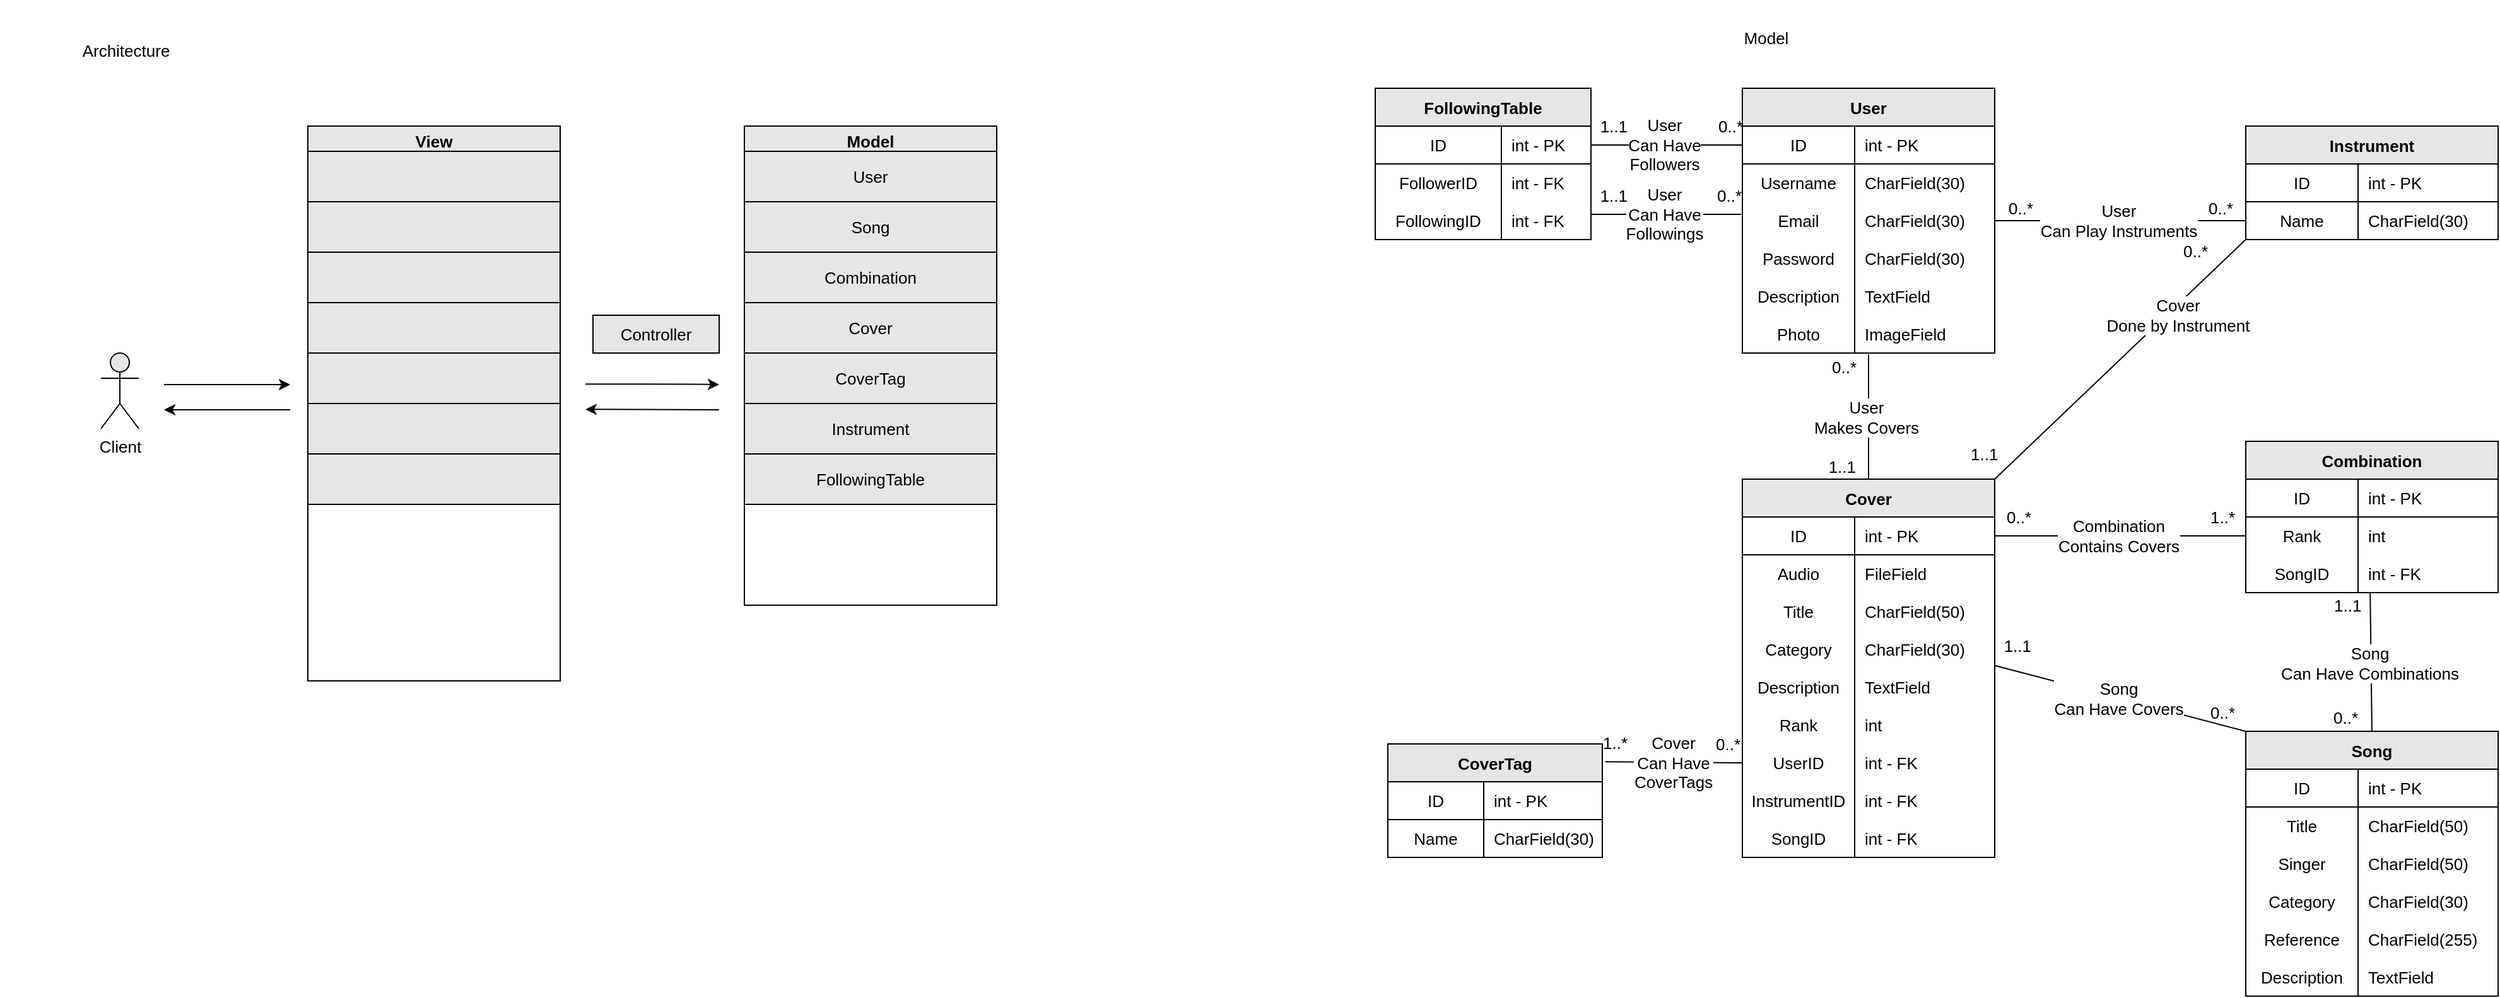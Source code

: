<mxfile>
    <diagram id="qhhgVpQUWNCosZ2mL5r4" name="페이지-1">
        <mxGraphModel dx="956" dy="626" grid="1" gridSize="10" guides="1" tooltips="1" connect="1" arrows="1" fold="1" page="1" pageScale="1" pageWidth="827" pageHeight="1169" background="#FFFFFF" math="0" shadow="0">
            <root>
                <mxCell id="0"/>
                <mxCell id="1" parent="0"/>
                <mxCell id="4" style="edgeStyle=orthogonalEdgeStyle;rounded=0;orthogonalLoop=1;jettySize=auto;html=1;exitX=1;exitY=0.25;exitDx=0;exitDy=0;entryX=0;entryY=0.25;entryDx=0;entryDy=0;fontFamily=Helvetica;fontColor=#000000;labelBackgroundColor=none;labelBorderColor=none;strokeColor=#000000;fontSize=13;" parent="1" edge="1">
                    <mxGeometry relative="1" as="geometry">
                        <mxPoint x="280" y="325" as="targetPoint"/>
                        <mxPoint x="180" y="325" as="sourcePoint"/>
                    </mxGeometry>
                </mxCell>
                <mxCell id="7" style="edgeStyle=orthogonalEdgeStyle;rounded=0;orthogonalLoop=1;jettySize=auto;html=1;exitX=0;exitY=0.75;exitDx=0;exitDy=0;entryX=1;entryY=0.75;entryDx=0;entryDy=0;fontFamily=Helvetica;fontColor=#000000;labelBackgroundColor=none;labelBorderColor=none;strokeColor=#000000;fontSize=13;" parent="1" edge="1">
                    <mxGeometry relative="1" as="geometry">
                        <mxPoint x="280" y="345" as="sourcePoint"/>
                        <Array as="points">
                            <mxPoint x="280" y="345"/>
                            <mxPoint x="280" y="345"/>
                        </Array>
                        <mxPoint x="180" y="345" as="targetPoint"/>
                    </mxGeometry>
                </mxCell>
                <mxCell id="11" value="View" style="swimlane;fontFamily=Helvetica;fontColor=#000000;labelBackgroundColor=none;labelBorderColor=none;strokeColor=#000000;fillColor=#E6E6E6;container=0;fontSize=13;" parent="1" vertex="1">
                    <mxGeometry x="294" y="120" width="200" height="440" as="geometry"/>
                </mxCell>
                <mxCell id="12" value="" style="whiteSpace=wrap;html=1;fontFamily=Helvetica;fontColor=#000000;labelBackgroundColor=none;labelBorderColor=none;strokeColor=#000000;fillColor=#E6E6E6;fontSize=13;" parent="11" vertex="1">
                    <mxGeometry y="20" width="200" height="40.0" as="geometry"/>
                </mxCell>
                <mxCell id="30" value="" style="whiteSpace=wrap;html=1;fontFamily=Helvetica;fontColor=#000000;labelBackgroundColor=none;labelBorderColor=none;strokeColor=#000000;fillColor=#E6E6E6;fontSize=13;" vertex="1" parent="11">
                    <mxGeometry y="60.0" width="200" height="40.0" as="geometry"/>
                </mxCell>
                <mxCell id="31" value="" style="whiteSpace=wrap;html=1;fontFamily=Helvetica;fontColor=#000000;labelBackgroundColor=none;labelBorderColor=none;strokeColor=#000000;fillColor=#E6E6E6;fontSize=13;" vertex="1" parent="11">
                    <mxGeometry y="100.0" width="200" height="40.0" as="geometry"/>
                </mxCell>
                <mxCell id="32" value="" style="whiteSpace=wrap;html=1;fontFamily=Helvetica;fontColor=#000000;labelBackgroundColor=none;labelBorderColor=none;strokeColor=#000000;fillColor=#E6E6E6;fontSize=13;" vertex="1" parent="11">
                    <mxGeometry y="140" width="200" height="40.0" as="geometry"/>
                </mxCell>
                <mxCell id="33" value="" style="whiteSpace=wrap;html=1;fontFamily=Helvetica;fontColor=#000000;labelBackgroundColor=none;labelBorderColor=none;strokeColor=#000000;fillColor=#E6E6E6;fontSize=13;" vertex="1" parent="11">
                    <mxGeometry y="180.0" width="200" height="40.0" as="geometry"/>
                </mxCell>
                <mxCell id="34" value="" style="whiteSpace=wrap;html=1;fontFamily=Helvetica;fontColor=#000000;labelBackgroundColor=none;labelBorderColor=none;strokeColor=#000000;fillColor=#E6E6E6;fontSize=13;" vertex="1" parent="11">
                    <mxGeometry y="220" width="200" height="40.0" as="geometry"/>
                </mxCell>
                <mxCell id="35" value="" style="whiteSpace=wrap;html=1;fontFamily=Helvetica;fontColor=#000000;labelBackgroundColor=none;labelBorderColor=none;strokeColor=#000000;fillColor=#E6E6E6;fontSize=13;" vertex="1" parent="11">
                    <mxGeometry y="260" width="200" height="40.0" as="geometry"/>
                </mxCell>
                <mxCell id="23" value="Controller" style="rounded=0;whiteSpace=wrap;html=1;fontFamily=Helvetica;fontColor=#000000;labelBackgroundColor=none;labelBorderColor=none;strokeColor=#000000;fillColor=#E6E6E6;fontSize=13;" parent="1" vertex="1">
                    <mxGeometry x="520" y="270" width="100" height="30" as="geometry"/>
                </mxCell>
                <mxCell id="24" style="edgeStyle=orthogonalEdgeStyle;rounded=0;orthogonalLoop=1;jettySize=auto;html=1;exitX=1;exitY=0.25;exitDx=0;exitDy=0;fontFamily=Helvetica;fontColor=#000000;labelBackgroundColor=none;labelBorderColor=none;strokeColor=#000000;fontSize=13;" parent="1" edge="1">
                    <mxGeometry relative="1" as="geometry">
                        <mxPoint x="620" y="325" as="targetPoint"/>
                        <mxPoint x="514" y="324.66" as="sourcePoint"/>
                        <Array as="points">
                            <mxPoint x="600" y="325"/>
                            <mxPoint x="600" y="325"/>
                        </Array>
                    </mxGeometry>
                </mxCell>
                <mxCell id="25" style="edgeStyle=orthogonalEdgeStyle;rounded=0;orthogonalLoop=1;jettySize=auto;html=1;entryX=1;entryY=0.75;entryDx=0;entryDy=0;fontFamily=Helvetica;fontColor=#000000;labelBackgroundColor=none;labelBorderColor=none;strokeColor=#000000;fontSize=13;" parent="1" edge="1">
                    <mxGeometry relative="1" as="geometry">
                        <mxPoint x="620" y="345" as="sourcePoint"/>
                        <Array as="points">
                            <mxPoint x="614" y="344.66"/>
                            <mxPoint x="614" y="344.66"/>
                        </Array>
                        <mxPoint x="514" y="344.66" as="targetPoint"/>
                    </mxGeometry>
                </mxCell>
                <mxCell id="26" value="Model" style="swimlane;fontFamily=Helvetica;fontColor=#000000;labelBackgroundColor=none;labelBorderColor=none;strokeColor=#000000;fillColor=#E6E6E6;expand=1;container=0;fontSize=13;" parent="1" vertex="1">
                    <mxGeometry x="640" y="120" width="200" height="380" as="geometry"/>
                </mxCell>
                <mxCell id="27" value="User" style="whiteSpace=wrap;html=1;fontFamily=Helvetica;fontColor=#000000;labelBackgroundColor=none;labelBorderColor=none;fillColor=#E6E6E6;strokeColor=#000000;fontSize=13;" parent="26" vertex="1">
                    <mxGeometry y="20" width="200" height="40.0" as="geometry"/>
                </mxCell>
                <mxCell id="37" value="Song" style="whiteSpace=wrap;html=1;fontFamily=Helvetica;fontColor=#000000;labelBackgroundColor=none;labelBorderColor=none;fillColor=#E6E6E6;strokeColor=#000000;fontSize=13;" vertex="1" parent="26">
                    <mxGeometry y="60.0" width="200" height="40.0" as="geometry"/>
                </mxCell>
                <mxCell id="38" value="Combination" style="whiteSpace=wrap;html=1;fontFamily=Helvetica;fontColor=#000000;labelBackgroundColor=none;labelBorderColor=none;fillColor=#E6E6E6;strokeColor=#000000;fontSize=13;" vertex="1" parent="26">
                    <mxGeometry y="100.0" width="200" height="40.0" as="geometry"/>
                </mxCell>
                <mxCell id="39" value="Cover" style="whiteSpace=wrap;html=1;fontFamily=Helvetica;fontColor=#000000;labelBackgroundColor=none;labelBorderColor=none;fillColor=#E6E6E6;strokeColor=#000000;fontSize=13;" vertex="1" parent="26">
                    <mxGeometry y="140" width="200" height="40.0" as="geometry"/>
                </mxCell>
                <mxCell id="40" value="CoverTag" style="whiteSpace=wrap;html=1;fontFamily=Helvetica;fontColor=#000000;labelBackgroundColor=none;labelBorderColor=none;fillColor=#E6E6E6;strokeColor=#000000;fontSize=13;" vertex="1" parent="26">
                    <mxGeometry y="180.0" width="200" height="40.0" as="geometry"/>
                </mxCell>
                <mxCell id="47" value="&lt;span style=&quot;font-size: 13px;&quot;&gt;Instrument&lt;/span&gt;" style="whiteSpace=wrap;html=1;fontFamily=Helvetica;fontColor=#000000;labelBackgroundColor=none;labelBorderColor=none;fillColor=#E6E6E6;strokeColor=#000000;fontSize=13;" vertex="1" parent="26">
                    <mxGeometry y="220.0" width="200" height="40.0" as="geometry"/>
                </mxCell>
                <mxCell id="280" value="&lt;span style=&quot;font-size: 13px;&quot;&gt;FollowingTable&lt;/span&gt;" style="whiteSpace=wrap;html=1;fontFamily=Helvetica;fontColor=#000000;labelBackgroundColor=none;labelBorderColor=none;fillColor=#E6E6E6;strokeColor=#000000;fontSize=13;" vertex="1" parent="26">
                    <mxGeometry y="260" width="200" height="40.0" as="geometry"/>
                </mxCell>
                <mxCell id="36" value="Client" style="shape=umlActor;verticalLabelPosition=bottom;verticalAlign=top;html=1;outlineConnect=0;fontFamily=Helvetica;fontColor=#000000;labelBackgroundColor=none;labelBorderColor=none;strokeColor=#000000;fillColor=#E6E6E6;fontSize=13;" vertex="1" parent="1">
                    <mxGeometry x="130" y="300" width="30" height="60" as="geometry"/>
                </mxCell>
                <mxCell id="52" value="Architecture" style="text;html=1;strokeColor=none;fillColor=none;align=center;verticalAlign=middle;whiteSpace=wrap;rounded=0;fontFamily=Helvetica;fontSize=13;fontColor=#000000;labelBackgroundColor=none;labelBorderColor=none;" vertex="1" parent="1">
                    <mxGeometry x="50" y="30" width="200" height="60" as="geometry"/>
                </mxCell>
                <mxCell id="53" value="Model" style="text;html=1;strokeColor=none;fillColor=none;align=center;verticalAlign=middle;whiteSpace=wrap;rounded=0;fontFamily=Helvetica;fontSize=13;fontColor=#000000;labelBackgroundColor=none;labelBorderColor=none;" vertex="1" parent="1">
                    <mxGeometry x="1350" y="20" width="200" height="60" as="geometry"/>
                </mxCell>
                <mxCell id="125" value="User" style="shape=table;startSize=30;container=1;collapsible=0;childLayout=tableLayout;fixedRows=1;rowLines=0;fontStyle=1;align=center;fontFamily=Helvetica;fontSize=13;fontColor=#000000;labelBackgroundColor=none;labelBorderColor=none;strokeColor=#000000;fillColor=#E6E6E6;resizeHeight=0;movable=1;resizable=1;" vertex="1" parent="1">
                    <mxGeometry x="1431" y="90" width="200" height="210" as="geometry"/>
                </mxCell>
                <mxCell id="126" value="" style="shape=partialRectangle;html=1;whiteSpace=wrap;collapsible=0;dropTarget=0;pointerEvents=0;fillColor=none;top=0;left=0;bottom=1;right=0;points=[[0,0.5],[1,0.5]];portConstraint=eastwest;fontFamily=Helvetica;fontColor=#000000;labelBackgroundColor=none;labelBorderColor=none;strokeColor=#000000;fontSize=13;" vertex="1" parent="125">
                    <mxGeometry y="30" width="200" height="30" as="geometry"/>
                </mxCell>
                <mxCell id="127" value="ID" style="shape=partialRectangle;html=1;whiteSpace=wrap;connectable=0;fillColor=none;top=0;left=0;bottom=0;right=0;overflow=hidden;fontFamily=Helvetica;fontColor=#000000;labelBackgroundColor=none;labelBorderColor=none;strokeColor=#000000;fontSize=13;" vertex="1" parent="126">
                    <mxGeometry width="89" height="30" as="geometry"/>
                </mxCell>
                <mxCell id="128" value="int - PK" style="shape=partialRectangle;html=1;whiteSpace=wrap;connectable=0;fillColor=none;top=0;left=0;bottom=0;right=0;align=left;spacingLeft=6;overflow=hidden;fontFamily=Helvetica;fontColor=#000000;labelBackgroundColor=none;labelBorderColor=none;strokeColor=#000000;fontSize=13;" vertex="1" parent="126">
                    <mxGeometry x="89" width="111" height="30" as="geometry"/>
                </mxCell>
                <mxCell id="129" value="" style="shape=partialRectangle;html=1;whiteSpace=wrap;collapsible=0;dropTarget=0;pointerEvents=0;fillColor=none;top=0;left=0;bottom=0;right=0;points=[[0,0.5],[1,0.5]];portConstraint=eastwest;fontFamily=Helvetica;fontColor=#000000;labelBackgroundColor=none;labelBorderColor=none;resizeHeight=0;fontSize=13;" vertex="1" parent="125">
                    <mxGeometry y="60" width="200" height="30" as="geometry"/>
                </mxCell>
                <mxCell id="130" value="Username" style="shape=partialRectangle;html=1;whiteSpace=wrap;connectable=0;fillColor=none;top=0;left=0;bottom=0;right=0;overflow=hidden;fontFamily=Helvetica;fontColor=#000000;labelBackgroundColor=none;labelBorderColor=none;resizeHeight=0;fontSize=13;" vertex="1" parent="129">
                    <mxGeometry width="89" height="30" as="geometry"/>
                </mxCell>
                <mxCell id="131" value="CharField(30)" style="shape=partialRectangle;html=1;whiteSpace=wrap;connectable=0;fillColor=none;top=0;left=0;bottom=0;right=0;align=left;spacingLeft=6;overflow=hidden;fontFamily=Helvetica;fontColor=#000000;labelBackgroundColor=none;labelBorderColor=none;fontSize=13;" vertex="1" parent="129">
                    <mxGeometry x="89" width="111" height="30" as="geometry"/>
                </mxCell>
                <mxCell id="132" value="" style="shape=partialRectangle;html=1;whiteSpace=wrap;collapsible=0;dropTarget=0;pointerEvents=0;fillColor=none;top=0;left=0;bottom=0;right=0;points=[[0,0.5],[1,0.5]];portConstraint=eastwest;fontFamily=Helvetica;fontColor=#000000;labelBackgroundColor=none;labelBorderColor=none;fontSize=13;" vertex="1" parent="125">
                    <mxGeometry y="90" width="200" height="30" as="geometry"/>
                </mxCell>
                <mxCell id="133" value="Email" style="shape=partialRectangle;html=1;whiteSpace=wrap;connectable=0;fillColor=none;top=0;left=0;bottom=0;right=0;overflow=hidden;fontFamily=Helvetica;fontColor=#000000;labelBackgroundColor=none;labelBorderColor=none;fontSize=13;" vertex="1" parent="132">
                    <mxGeometry width="89" height="30" as="geometry"/>
                </mxCell>
                <mxCell id="134" value="CharField(30)" style="shape=partialRectangle;html=1;whiteSpace=wrap;connectable=0;fillColor=none;top=0;left=0;bottom=0;right=0;align=left;spacingLeft=6;overflow=hidden;fontFamily=Helvetica;fontColor=#000000;labelBackgroundColor=none;labelBorderColor=none;fontSize=13;" vertex="1" parent="132">
                    <mxGeometry x="89" width="111" height="30" as="geometry"/>
                </mxCell>
                <mxCell id="138" value="" style="shape=partialRectangle;html=1;whiteSpace=wrap;collapsible=0;dropTarget=0;pointerEvents=0;fillColor=none;top=0;left=0;bottom=0;right=0;points=[[0,0.5],[1,0.5]];portConstraint=eastwest;fontFamily=Helvetica;fontColor=#000000;labelBackgroundColor=none;labelBorderColor=none;fontSize=13;" vertex="1" parent="125">
                    <mxGeometry y="120" width="200" height="30" as="geometry"/>
                </mxCell>
                <mxCell id="139" value="Password" style="shape=partialRectangle;html=1;whiteSpace=wrap;connectable=0;fillColor=none;top=0;left=0;bottom=0;right=0;overflow=hidden;fontFamily=Helvetica;fontColor=#000000;labelBackgroundColor=none;labelBorderColor=none;fontSize=13;" vertex="1" parent="138">
                    <mxGeometry width="89" height="30" as="geometry"/>
                </mxCell>
                <mxCell id="140" value="CharField(30)" style="shape=partialRectangle;html=1;whiteSpace=wrap;connectable=0;fillColor=none;top=0;left=0;bottom=0;right=0;align=left;spacingLeft=6;overflow=hidden;fontFamily=Helvetica;fontColor=#000000;labelBackgroundColor=none;labelBorderColor=none;fontSize=13;" vertex="1" parent="138">
                    <mxGeometry x="89" width="111" height="30" as="geometry"/>
                </mxCell>
                <mxCell id="265" value="" style="shape=partialRectangle;html=1;whiteSpace=wrap;collapsible=0;dropTarget=0;pointerEvents=0;fillColor=none;top=0;left=0;bottom=0;right=0;points=[[0,0.5],[1,0.5]];portConstraint=eastwest;fontFamily=Helvetica;fontColor=#000000;labelBackgroundColor=none;labelBorderColor=none;fontSize=13;" vertex="1" parent="125">
                    <mxGeometry y="150" width="200" height="30" as="geometry"/>
                </mxCell>
                <mxCell id="266" value="Description" style="shape=partialRectangle;html=1;whiteSpace=wrap;connectable=0;fillColor=none;top=0;left=0;bottom=0;right=0;overflow=hidden;fontFamily=Helvetica;fontColor=#000000;labelBackgroundColor=none;labelBorderColor=none;fontSize=13;" vertex="1" parent="265">
                    <mxGeometry width="89" height="30" as="geometry"/>
                </mxCell>
                <mxCell id="267" value="TextField" style="shape=partialRectangle;html=1;whiteSpace=wrap;connectable=0;fillColor=none;top=0;left=0;bottom=0;right=0;align=left;spacingLeft=6;overflow=hidden;fontFamily=Helvetica;fontColor=#000000;labelBackgroundColor=none;labelBorderColor=none;fontSize=13;" vertex="1" parent="265">
                    <mxGeometry x="89" width="111" height="30" as="geometry"/>
                </mxCell>
                <mxCell id="224" value="" style="shape=partialRectangle;html=1;whiteSpace=wrap;collapsible=0;dropTarget=0;pointerEvents=0;fillColor=none;top=0;left=0;bottom=0;right=0;points=[[0,0.5],[1,0.5]];portConstraint=eastwest;fontFamily=Helvetica;fontColor=#000000;labelBackgroundColor=none;labelBorderColor=none;fontSize=13;" vertex="1" parent="125">
                    <mxGeometry y="180" width="200" height="30" as="geometry"/>
                </mxCell>
                <mxCell id="225" value="Photo" style="shape=partialRectangle;html=1;whiteSpace=wrap;connectable=0;fillColor=none;top=0;left=0;bottom=0;right=0;overflow=hidden;fontFamily=Helvetica;fontColor=#000000;labelBackgroundColor=none;labelBorderColor=none;fontSize=13;" vertex="1" parent="224">
                    <mxGeometry width="89" height="30" as="geometry"/>
                </mxCell>
                <mxCell id="226" value="ImageField" style="shape=partialRectangle;html=1;whiteSpace=wrap;connectable=0;fillColor=none;top=0;left=0;bottom=0;right=0;align=left;spacingLeft=6;overflow=hidden;fontFamily=Helvetica;fontColor=#000000;labelBackgroundColor=none;labelBorderColor=none;fontSize=13;" vertex="1" parent="224">
                    <mxGeometry x="89" width="111" height="30" as="geometry"/>
                </mxCell>
                <mxCell id="149" value="" style="endArrow=none;html=1;fontFamily=Helvetica;fontSize=13;exitX=1;exitY=0.5;exitDx=0;exitDy=0;fontColor=#000000;labelBackgroundColor=none;labelBorderColor=none;strokeColor=#000000;endFill=0;entryX=0;entryY=0.5;entryDx=0;entryDy=0;" edge="1" parent="1" source="132" target="171">
                    <mxGeometry relative="1" as="geometry">
                        <mxPoint x="1680" y="210" as="sourcePoint"/>
                        <mxPoint x="1800" y="180" as="targetPoint"/>
                    </mxGeometry>
                </mxCell>
                <mxCell id="150" value="User&lt;br style=&quot;font-size: 13px;&quot;&gt;Can Play Instruments" style="edgeLabel;resizable=0;html=1;align=center;verticalAlign=middle;fontFamily=Helvetica;fontColor=#000000;labelBackgroundColor=#ffffff;labelBorderColor=none;fontSize=13;" connectable="0" vertex="1" parent="149">
                    <mxGeometry relative="1" as="geometry">
                        <mxPoint x="-2" as="offset"/>
                    </mxGeometry>
                </mxCell>
                <mxCell id="151" value="0..*" style="edgeLabel;resizable=0;html=1;align=left;verticalAlign=bottom;fontFamily=Helvetica;fontColor=#000000;labelBackgroundColor=none;labelBorderColor=none;fontSize=13;" connectable="0" vertex="1" parent="149">
                    <mxGeometry x="-1" relative="1" as="geometry">
                        <mxPoint x="9" as="offset"/>
                    </mxGeometry>
                </mxCell>
                <mxCell id="152" value="0..*" style="edgeLabel;resizable=0;html=1;align=right;verticalAlign=bottom;fontFamily=Helvetica;fontColor=#000000;labelBackgroundColor=none;labelBorderColor=none;fontSize=13;" connectable="0" vertex="1" parent="149">
                    <mxGeometry x="1" relative="1" as="geometry">
                        <mxPoint x="-10" as="offset"/>
                    </mxGeometry>
                </mxCell>
                <mxCell id="167" value="Instrument" style="shape=table;startSize=30;container=1;collapsible=0;childLayout=tableLayout;fixedRows=1;rowLines=0;fontStyle=1;align=center;fontFamily=Helvetica;fontSize=13;fontColor=#000000;labelBackgroundColor=none;labelBorderColor=none;strokeColor=#000000;fillColor=#E6E6E6;" vertex="1" parent="1">
                    <mxGeometry x="1830" y="120" width="200" height="90" as="geometry"/>
                </mxCell>
                <mxCell id="168" value="" style="shape=partialRectangle;html=1;whiteSpace=wrap;collapsible=0;dropTarget=0;pointerEvents=0;fillColor=none;top=0;left=0;bottom=1;right=0;points=[[0,0.5],[1,0.5]];portConstraint=eastwest;fontFamily=Helvetica;fontColor=#000000;labelBackgroundColor=none;labelBorderColor=none;strokeColor=#000000;fontSize=13;" vertex="1" parent="167">
                    <mxGeometry y="30" width="200" height="30" as="geometry"/>
                </mxCell>
                <mxCell id="169" value="ID" style="shape=partialRectangle;html=1;whiteSpace=wrap;connectable=0;fillColor=none;top=0;left=0;bottom=0;right=0;overflow=hidden;fontFamily=Helvetica;fontColor=#000000;labelBackgroundColor=none;labelBorderColor=none;fontSize=13;" vertex="1" parent="168">
                    <mxGeometry width="89" height="30" as="geometry"/>
                </mxCell>
                <mxCell id="170" value="int - PK" style="shape=partialRectangle;html=1;whiteSpace=wrap;connectable=0;fillColor=none;top=0;left=0;bottom=0;right=0;align=left;spacingLeft=6;overflow=hidden;fontFamily=Helvetica;fontColor=#000000;labelBackgroundColor=none;labelBorderColor=none;fontSize=13;" vertex="1" parent="168">
                    <mxGeometry x="89" width="111" height="30" as="geometry"/>
                </mxCell>
                <mxCell id="171" value="" style="shape=partialRectangle;html=1;whiteSpace=wrap;collapsible=0;dropTarget=0;pointerEvents=0;fillColor=none;top=0;left=0;bottom=0;right=0;points=[[0,0.5],[1,0.5]];portConstraint=eastwest;fontFamily=Helvetica;fontColor=#000000;labelBackgroundColor=none;labelBorderColor=none;fontSize=13;" vertex="1" parent="167">
                    <mxGeometry y="60" width="200" height="30" as="geometry"/>
                </mxCell>
                <mxCell id="172" value="Name" style="shape=partialRectangle;html=1;whiteSpace=wrap;connectable=0;fillColor=none;top=0;left=0;bottom=0;right=0;overflow=hidden;fontFamily=Helvetica;fontColor=#000000;labelBackgroundColor=none;labelBorderColor=none;fontSize=13;" vertex="1" parent="171">
                    <mxGeometry width="89" height="30" as="geometry"/>
                </mxCell>
                <mxCell id="173" value="CharField(30)" style="shape=partialRectangle;html=1;whiteSpace=wrap;connectable=0;fillColor=none;top=0;left=0;bottom=0;right=0;align=left;spacingLeft=6;overflow=hidden;fontFamily=Helvetica;fontColor=#000000;labelBackgroundColor=none;labelBorderColor=none;fontSize=13;" vertex="1" parent="171">
                    <mxGeometry x="89" width="111" height="30" as="geometry"/>
                </mxCell>
                <mxCell id="174" value="Cover" style="shape=table;startSize=30;container=1;collapsible=0;childLayout=tableLayout;fixedRows=1;rowLines=0;fontStyle=1;align=center;fontFamily=Helvetica;fontSize=13;fontColor=#000000;labelBackgroundColor=none;labelBorderColor=none;strokeColor=#000000;fillColor=#E6E6E6;" vertex="1" parent="1">
                    <mxGeometry x="1431" y="400" width="200" height="300" as="geometry"/>
                </mxCell>
                <mxCell id="175" value="" style="shape=partialRectangle;html=1;whiteSpace=wrap;collapsible=0;dropTarget=0;pointerEvents=0;fillColor=none;top=0;left=0;bottom=1;right=0;points=[[0,0.5],[1,0.5]];portConstraint=eastwest;fontFamily=Helvetica;fontColor=#000000;labelBackgroundColor=none;labelBorderColor=none;strokeColor=#000000;fontSize=13;" vertex="1" parent="174">
                    <mxGeometry y="30" width="200" height="30" as="geometry"/>
                </mxCell>
                <mxCell id="176" value="ID" style="shape=partialRectangle;html=1;whiteSpace=wrap;connectable=0;fillColor=none;top=0;left=0;bottom=0;right=0;overflow=hidden;fontFamily=Helvetica;fontColor=#000000;labelBackgroundColor=none;labelBorderColor=none;strokeColor=#000000;fontSize=13;" vertex="1" parent="175">
                    <mxGeometry width="89" height="30" as="geometry"/>
                </mxCell>
                <mxCell id="177" value="int - PK" style="shape=partialRectangle;html=1;whiteSpace=wrap;connectable=0;fillColor=none;top=0;left=0;bottom=0;right=0;align=left;spacingLeft=6;overflow=hidden;fontFamily=Helvetica;fontColor=#000000;labelBackgroundColor=none;labelBorderColor=none;strokeColor=#000000;fontSize=13;" vertex="1" parent="175">
                    <mxGeometry x="89" width="111" height="30" as="geometry"/>
                </mxCell>
                <mxCell id="259" value="" style="shape=partialRectangle;html=1;whiteSpace=wrap;collapsible=0;dropTarget=0;pointerEvents=0;fillColor=none;top=0;left=0;bottom=0;right=0;points=[[0,0.5],[1,0.5]];portConstraint=eastwest;fontFamily=Helvetica;fontColor=#000000;labelBackgroundColor=none;labelBorderColor=none;fontSize=13;" vertex="1" parent="174">
                    <mxGeometry y="60" width="200" height="30" as="geometry"/>
                </mxCell>
                <mxCell id="260" value="Audio" style="shape=partialRectangle;html=1;whiteSpace=wrap;connectable=0;fillColor=none;top=0;left=0;bottom=0;right=0;overflow=hidden;fontFamily=Helvetica;fontColor=#000000;labelBackgroundColor=none;labelBorderColor=none;fontSize=13;" vertex="1" parent="259">
                    <mxGeometry width="89" height="30" as="geometry"/>
                </mxCell>
                <mxCell id="261" value="FileField" style="shape=partialRectangle;html=1;whiteSpace=wrap;connectable=0;fillColor=none;top=0;left=0;bottom=0;right=0;align=left;spacingLeft=6;overflow=hidden;fontFamily=Helvetica;fontColor=#000000;labelBackgroundColor=none;labelBorderColor=none;fontSize=13;" vertex="1" parent="259">
                    <mxGeometry x="89" width="111" height="30" as="geometry"/>
                </mxCell>
                <mxCell id="178" value="" style="shape=partialRectangle;html=1;whiteSpace=wrap;collapsible=0;dropTarget=0;pointerEvents=0;fillColor=none;top=0;left=0;bottom=0;right=0;points=[[0,0.5],[1,0.5]];portConstraint=eastwest;fontFamily=Helvetica;fontColor=#000000;labelBackgroundColor=none;labelBorderColor=none;fontSize=13;" vertex="1" parent="174">
                    <mxGeometry y="90" width="200" height="30" as="geometry"/>
                </mxCell>
                <mxCell id="179" value="Title" style="shape=partialRectangle;html=1;whiteSpace=wrap;connectable=0;fillColor=none;top=0;left=0;bottom=0;right=0;overflow=hidden;fontFamily=Helvetica;fontColor=#000000;labelBackgroundColor=none;labelBorderColor=none;fontSize=13;" vertex="1" parent="178">
                    <mxGeometry width="89" height="30" as="geometry"/>
                </mxCell>
                <mxCell id="180" value="CharField(50)" style="shape=partialRectangle;html=1;whiteSpace=wrap;connectable=0;fillColor=none;top=0;left=0;bottom=0;right=0;align=left;spacingLeft=6;overflow=hidden;fontFamily=Helvetica;fontColor=#000000;labelBackgroundColor=none;labelBorderColor=none;fontSize=13;" vertex="1" parent="178">
                    <mxGeometry x="89" width="111" height="30" as="geometry"/>
                </mxCell>
                <mxCell id="181" value="" style="shape=partialRectangle;html=1;whiteSpace=wrap;collapsible=0;dropTarget=0;pointerEvents=0;fillColor=none;top=0;left=0;bottom=0;right=0;points=[[0,0.5],[1,0.5]];portConstraint=eastwest;fontFamily=Helvetica;fontColor=#000000;labelBackgroundColor=none;labelBorderColor=none;fontSize=13;" vertex="1" parent="174">
                    <mxGeometry y="120" width="200" height="30" as="geometry"/>
                </mxCell>
                <mxCell id="182" value="Category" style="shape=partialRectangle;html=1;whiteSpace=wrap;connectable=0;fillColor=none;top=0;left=0;bottom=0;right=0;overflow=hidden;fontFamily=Helvetica;fontColor=#000000;labelBackgroundColor=none;labelBorderColor=none;fontSize=13;" vertex="1" parent="181">
                    <mxGeometry width="89" height="30" as="geometry"/>
                </mxCell>
                <mxCell id="183" value="CharField(30)" style="shape=partialRectangle;html=1;whiteSpace=wrap;connectable=0;fillColor=none;top=0;left=0;bottom=0;right=0;align=left;spacingLeft=6;overflow=hidden;fontFamily=Helvetica;fontColor=#000000;labelBackgroundColor=none;labelBorderColor=none;fontSize=13;" vertex="1" parent="181">
                    <mxGeometry x="89" width="111" height="30" as="geometry"/>
                </mxCell>
                <mxCell id="184" value="" style="shape=partialRectangle;html=1;whiteSpace=wrap;collapsible=0;dropTarget=0;pointerEvents=0;fillColor=none;top=0;left=0;bottom=0;right=0;points=[[0,0.5],[1,0.5]];portConstraint=eastwest;fontFamily=Helvetica;fontColor=#000000;labelBackgroundColor=none;labelBorderColor=none;fontSize=13;" vertex="1" parent="174">
                    <mxGeometry y="150" width="200" height="30" as="geometry"/>
                </mxCell>
                <mxCell id="185" value="Description" style="shape=partialRectangle;html=1;whiteSpace=wrap;connectable=0;fillColor=none;top=0;left=0;bottom=0;right=0;overflow=hidden;fontFamily=Helvetica;fontColor=#000000;labelBackgroundColor=none;labelBorderColor=none;fontSize=13;" vertex="1" parent="184">
                    <mxGeometry width="89" height="30" as="geometry"/>
                </mxCell>
                <mxCell id="186" value="TextField" style="shape=partialRectangle;html=1;whiteSpace=wrap;connectable=0;fillColor=none;top=0;left=0;bottom=0;right=0;align=left;spacingLeft=6;overflow=hidden;fontFamily=Helvetica;fontColor=#000000;labelBackgroundColor=none;labelBorderColor=none;fontSize=13;" vertex="1" parent="184">
                    <mxGeometry x="89" width="111" height="30" as="geometry"/>
                </mxCell>
                <mxCell id="221" value="" style="shape=partialRectangle;html=1;whiteSpace=wrap;collapsible=0;dropTarget=0;pointerEvents=0;fillColor=none;top=0;left=0;bottom=0;right=0;points=[[0,0.5],[1,0.5]];portConstraint=eastwest;fontFamily=Helvetica;fontColor=#000000;labelBackgroundColor=none;labelBorderColor=none;fontSize=13;" vertex="1" parent="174">
                    <mxGeometry y="180" width="200" height="30" as="geometry"/>
                </mxCell>
                <mxCell id="222" value="Rank" style="shape=partialRectangle;html=1;whiteSpace=wrap;connectable=0;fillColor=none;top=0;left=0;bottom=0;right=0;overflow=hidden;fontFamily=Helvetica;fontColor=#000000;labelBackgroundColor=none;labelBorderColor=none;fontSize=13;" vertex="1" parent="221">
                    <mxGeometry width="89" height="30" as="geometry"/>
                </mxCell>
                <mxCell id="223" value="int" style="shape=partialRectangle;html=1;whiteSpace=wrap;connectable=0;fillColor=none;top=0;left=0;bottom=0;right=0;align=left;spacingLeft=6;overflow=hidden;fontFamily=Helvetica;fontColor=#000000;labelBackgroundColor=none;labelBorderColor=none;fontSize=13;" vertex="1" parent="221">
                    <mxGeometry x="89" width="111" height="30" as="geometry"/>
                </mxCell>
                <mxCell id="192" value="" style="shape=partialRectangle;html=1;whiteSpace=wrap;collapsible=0;dropTarget=0;pointerEvents=0;fillColor=none;top=0;left=0;bottom=0;right=0;points=[[0,0.5],[1,0.5]];portConstraint=eastwest;fontFamily=Helvetica;fontColor=#000000;labelBackgroundColor=none;labelBorderColor=none;fontSize=13;" vertex="1" parent="174">
                    <mxGeometry y="210" width="200" height="30" as="geometry"/>
                </mxCell>
                <mxCell id="193" value="UserID" style="shape=partialRectangle;html=1;whiteSpace=wrap;connectable=0;fillColor=none;top=0;left=0;bottom=0;right=0;overflow=hidden;fontFamily=Helvetica;fontColor=#000000;labelBackgroundColor=none;labelBorderColor=none;fontSize=13;" vertex="1" parent="192">
                    <mxGeometry width="89" height="30" as="geometry"/>
                </mxCell>
                <mxCell id="194" value="int - FK" style="shape=partialRectangle;html=1;whiteSpace=wrap;connectable=0;fillColor=none;top=0;left=0;bottom=0;right=0;align=left;spacingLeft=6;overflow=hidden;fontFamily=Helvetica;fontColor=#000000;labelBackgroundColor=none;labelBorderColor=none;fontSize=13;" vertex="1" parent="192">
                    <mxGeometry x="89" width="111" height="30" as="geometry"/>
                </mxCell>
                <mxCell id="195" value="" style="shape=partialRectangle;html=1;whiteSpace=wrap;collapsible=0;dropTarget=0;pointerEvents=0;fillColor=none;top=0;left=0;bottom=0;right=0;points=[[0,0.5],[1,0.5]];portConstraint=eastwest;fontFamily=Helvetica;fontColor=#000000;labelBackgroundColor=none;labelBorderColor=none;fontSize=13;" vertex="1" parent="174">
                    <mxGeometry y="240" width="200" height="30" as="geometry"/>
                </mxCell>
                <mxCell id="196" value="InstrumentID" style="shape=partialRectangle;html=1;whiteSpace=wrap;connectable=0;fillColor=none;top=0;left=0;bottom=0;right=0;overflow=hidden;fontFamily=Helvetica;fontColor=#000000;labelBackgroundColor=none;labelBorderColor=none;fontSize=13;" vertex="1" parent="195">
                    <mxGeometry width="89" height="30" as="geometry"/>
                </mxCell>
                <mxCell id="197" value="int - FK" style="shape=partialRectangle;html=1;whiteSpace=wrap;connectable=0;fillColor=none;top=0;left=0;bottom=0;right=0;align=left;spacingLeft=6;overflow=hidden;fontFamily=Helvetica;fontColor=#000000;labelBackgroundColor=none;labelBorderColor=none;fontSize=13;" vertex="1" parent="195">
                    <mxGeometry x="89" width="111" height="30" as="geometry"/>
                </mxCell>
                <mxCell id="217" value="" style="shape=partialRectangle;html=1;whiteSpace=wrap;collapsible=0;dropTarget=0;pointerEvents=0;fillColor=none;top=0;left=0;bottom=0;right=0;points=[[0,0.5],[1,0.5]];portConstraint=eastwest;fontFamily=Helvetica;fontColor=#000000;labelBackgroundColor=none;labelBorderColor=none;fontSize=13;" vertex="1" parent="174">
                    <mxGeometry y="270" width="200" height="30" as="geometry"/>
                </mxCell>
                <mxCell id="218" value="SongID" style="shape=partialRectangle;html=1;whiteSpace=wrap;connectable=0;fillColor=none;top=0;left=0;bottom=0;right=0;overflow=hidden;fontFamily=Helvetica;fontColor=#000000;labelBackgroundColor=none;labelBorderColor=none;fontSize=13;" vertex="1" parent="217">
                    <mxGeometry width="89" height="30" as="geometry"/>
                </mxCell>
                <mxCell id="219" value="int - FK" style="shape=partialRectangle;html=1;whiteSpace=wrap;connectable=0;fillColor=none;top=0;left=0;bottom=0;right=0;align=left;spacingLeft=6;overflow=hidden;fontFamily=Helvetica;fontColor=#000000;labelBackgroundColor=none;labelBorderColor=none;fontSize=13;" vertex="1" parent="217">
                    <mxGeometry x="89" width="111" height="30" as="geometry"/>
                </mxCell>
                <mxCell id="188" value="" style="endArrow=none;html=1;fontFamily=Helvetica;fontSize=13;entryX=0.5;entryY=0;entryDx=0;entryDy=0;fontColor=#000000;labelBackgroundColor=none;labelBorderColor=none;strokeColor=#000000;endFill=0;" edge="1" parent="1" target="174">
                    <mxGeometry relative="1" as="geometry">
                        <mxPoint x="1531" y="301" as="sourcePoint"/>
                        <mxPoint x="1754.5" y="339.58" as="targetPoint"/>
                    </mxGeometry>
                </mxCell>
                <mxCell id="189" value="User&lt;br style=&quot;font-size: 13px;&quot;&gt;Makes Covers" style="edgeLabel;resizable=0;html=1;align=center;verticalAlign=middle;fontFamily=Helvetica;fontColor=#000000;labelBackgroundColor=#ffffff;labelBorderColor=none;fontSize=13;" connectable="0" vertex="1" parent="188">
                    <mxGeometry relative="1" as="geometry">
                        <mxPoint x="-2" as="offset"/>
                    </mxGeometry>
                </mxCell>
                <mxCell id="190" value="0..*" style="edgeLabel;resizable=0;html=1;align=left;verticalAlign=bottom;fontFamily=Helvetica;fontColor=#000000;labelBackgroundColor=none;labelBorderColor=none;fontSize=13;" connectable="0" vertex="1" parent="188">
                    <mxGeometry x="-1" relative="1" as="geometry">
                        <mxPoint x="-31" y="20" as="offset"/>
                    </mxGeometry>
                </mxCell>
                <mxCell id="191" value="1..1" style="edgeLabel;resizable=0;html=1;align=right;verticalAlign=bottom;fontFamily=Helvetica;fontColor=#000000;labelBackgroundColor=none;labelBorderColor=none;fontSize=13;" connectable="0" vertex="1" parent="188">
                    <mxGeometry x="1" relative="1" as="geometry">
                        <mxPoint x="-10" as="offset"/>
                    </mxGeometry>
                </mxCell>
                <mxCell id="198" value="" style="endArrow=none;html=1;fontFamily=Helvetica;fontSize=13;fontColor=#000000;labelBackgroundColor=none;labelBorderColor=none;strokeColor=#000000;endFill=0;exitX=1;exitY=0;exitDx=0;exitDy=0;entryX=-0.002;entryY=1.011;entryDx=0;entryDy=0;entryPerimeter=0;" edge="1" parent="1" source="174" target="171">
                    <mxGeometry relative="1" as="geometry">
                        <mxPoint x="1750.0" y="250" as="sourcePoint"/>
                        <mxPoint x="1860" y="220" as="targetPoint"/>
                    </mxGeometry>
                </mxCell>
                <mxCell id="199" value="Cover&lt;br style=&quot;font-size: 13px;&quot;&gt;Done by Instrument" style="edgeLabel;resizable=0;html=1;align=center;verticalAlign=middle;fontFamily=Helvetica;fontColor=#000000;labelBackgroundColor=#ffffff;labelBorderColor=none;fontSize=13;" connectable="0" vertex="1" parent="198">
                    <mxGeometry relative="1" as="geometry">
                        <mxPoint x="45" y="-35" as="offset"/>
                    </mxGeometry>
                </mxCell>
                <mxCell id="200" value="1..1" style="edgeLabel;resizable=0;html=1;align=left;verticalAlign=bottom;fontFamily=Helvetica;fontColor=#000000;labelBackgroundColor=none;labelBorderColor=none;fontSize=13;" connectable="0" vertex="1" parent="198">
                    <mxGeometry x="-1" relative="1" as="geometry">
                        <mxPoint x="-21" y="-10" as="offset"/>
                    </mxGeometry>
                </mxCell>
                <mxCell id="201" value="0..*" style="edgeLabel;resizable=0;html=1;align=right;verticalAlign=bottom;fontFamily=Helvetica;fontColor=#000000;labelBackgroundColor=none;labelBorderColor=none;fontSize=13;" connectable="0" vertex="1" parent="198">
                    <mxGeometry x="1" relative="1" as="geometry">
                        <mxPoint x="-29" y="19" as="offset"/>
                    </mxGeometry>
                </mxCell>
                <mxCell id="202" value="Combination" style="shape=table;startSize=30;container=1;collapsible=0;childLayout=tableLayout;fixedRows=1;rowLines=0;fontStyle=1;align=center;fontFamily=Helvetica;fontSize=13;fontColor=#000000;labelBackgroundColor=none;labelBorderColor=none;strokeColor=#000000;fillColor=#E6E6E6;" vertex="1" parent="1">
                    <mxGeometry x="1830" y="370" width="200" height="120" as="geometry"/>
                </mxCell>
                <mxCell id="203" value="" style="shape=partialRectangle;html=1;whiteSpace=wrap;collapsible=0;dropTarget=0;pointerEvents=0;fillColor=none;top=0;left=0;bottom=1;right=0;points=[[0,0.5],[1,0.5]];portConstraint=eastwest;fontFamily=Helvetica;fontColor=#000000;labelBackgroundColor=none;labelBorderColor=none;strokeColor=#000000;fontSize=13;" vertex="1" parent="202">
                    <mxGeometry y="30" width="200" height="30" as="geometry"/>
                </mxCell>
                <mxCell id="204" value="ID" style="shape=partialRectangle;html=1;whiteSpace=wrap;connectable=0;fillColor=none;top=0;left=0;bottom=0;right=0;overflow=hidden;fontFamily=Helvetica;fontColor=#000000;labelBackgroundColor=none;labelBorderColor=none;strokeColor=#000000;fontSize=13;" vertex="1" parent="203">
                    <mxGeometry width="89" height="30" as="geometry"/>
                </mxCell>
                <mxCell id="205" value="int - PK" style="shape=partialRectangle;html=1;whiteSpace=wrap;connectable=0;fillColor=none;top=0;left=0;bottom=0;right=0;align=left;spacingLeft=6;overflow=hidden;fontFamily=Helvetica;fontColor=#000000;labelBackgroundColor=none;labelBorderColor=none;strokeColor=#000000;fontSize=13;" vertex="1" parent="203">
                    <mxGeometry x="89" width="111" height="30" as="geometry"/>
                </mxCell>
                <mxCell id="206" value="" style="shape=partialRectangle;html=1;whiteSpace=wrap;collapsible=0;dropTarget=0;pointerEvents=0;fillColor=none;top=0;left=0;bottom=0;right=0;points=[[0,0.5],[1,0.5]];portConstraint=eastwest;fontFamily=Helvetica;fontColor=#000000;labelBackgroundColor=none;labelBorderColor=none;fontSize=13;" vertex="1" parent="202">
                    <mxGeometry y="60" width="200" height="30" as="geometry"/>
                </mxCell>
                <mxCell id="207" value="Rank" style="shape=partialRectangle;html=1;whiteSpace=wrap;connectable=0;fillColor=none;top=0;left=0;bottom=0;right=0;overflow=hidden;fontFamily=Helvetica;fontColor=#000000;labelBackgroundColor=none;labelBorderColor=none;fontSize=13;" vertex="1" parent="206">
                    <mxGeometry width="89" height="30" as="geometry"/>
                </mxCell>
                <mxCell id="208" value="int" style="shape=partialRectangle;html=1;whiteSpace=wrap;connectable=0;fillColor=none;top=0;left=0;bottom=0;right=0;align=left;spacingLeft=6;overflow=hidden;fontFamily=Helvetica;fontColor=#000000;labelBackgroundColor=none;labelBorderColor=none;fontSize=13;" vertex="1" parent="206">
                    <mxGeometry x="89" width="111" height="30" as="geometry"/>
                </mxCell>
                <mxCell id="209" value="" style="shape=partialRectangle;html=1;whiteSpace=wrap;collapsible=0;dropTarget=0;pointerEvents=0;fillColor=none;top=0;left=0;bottom=0;right=0;points=[[0,0.5],[1,0.5]];portConstraint=eastwest;fontFamily=Helvetica;fontColor=#000000;labelBackgroundColor=none;labelBorderColor=none;fontSize=13;" vertex="1" parent="202">
                    <mxGeometry y="90" width="200" height="30" as="geometry"/>
                </mxCell>
                <mxCell id="210" value="SongID" style="shape=partialRectangle;html=1;whiteSpace=wrap;connectable=0;fillColor=none;top=0;left=0;bottom=0;right=0;overflow=hidden;fontFamily=Helvetica;fontColor=#000000;labelBackgroundColor=none;labelBorderColor=none;fontSize=13;" vertex="1" parent="209">
                    <mxGeometry width="89" height="30" as="geometry"/>
                </mxCell>
                <mxCell id="211" value="int - FK" style="shape=partialRectangle;html=1;whiteSpace=wrap;connectable=0;fillColor=none;top=0;left=0;bottom=0;right=0;align=left;spacingLeft=6;overflow=hidden;fontFamily=Helvetica;fontColor=#000000;labelBackgroundColor=none;labelBorderColor=none;fontSize=13;" vertex="1" parent="209">
                    <mxGeometry x="89" width="111" height="30" as="geometry"/>
                </mxCell>
                <mxCell id="227" value="" style="endArrow=none;html=1;fontFamily=Helvetica;fontSize=13;entryX=1;entryY=0.5;entryDx=0;entryDy=0;fontColor=#000000;labelBackgroundColor=none;labelBorderColor=none;strokeColor=#000000;endFill=0;exitX=0;exitY=0.5;exitDx=0;exitDy=0;" edge="1" parent="1" source="206" target="175">
                    <mxGeometry relative="1" as="geometry">
                        <mxPoint x="1720" y="380" as="sourcePoint"/>
                        <mxPoint x="1720" y="510" as="targetPoint"/>
                    </mxGeometry>
                </mxCell>
                <mxCell id="228" value="Combination&lt;br style=&quot;font-size: 13px;&quot;&gt;Contains Covers" style="edgeLabel;resizable=0;html=1;align=center;verticalAlign=middle;fontFamily=Helvetica;fontColor=#000000;labelBackgroundColor=#ffffff;labelBorderColor=none;fontSize=13;" connectable="0" vertex="1" parent="227">
                    <mxGeometry relative="1" as="geometry">
                        <mxPoint x="-2" as="offset"/>
                    </mxGeometry>
                </mxCell>
                <mxCell id="229" value="1..*" style="edgeLabel;resizable=0;html=1;align=left;verticalAlign=bottom;fontFamily=Helvetica;fontColor=#000000;labelBackgroundColor=none;labelBorderColor=none;fontSize=13;" connectable="0" vertex="1" parent="227">
                    <mxGeometry x="-1" relative="1" as="geometry">
                        <mxPoint x="-30" y="-5" as="offset"/>
                    </mxGeometry>
                </mxCell>
                <mxCell id="230" value="0..*" style="edgeLabel;resizable=0;html=1;align=right;verticalAlign=bottom;fontFamily=Helvetica;fontColor=#000000;labelBackgroundColor=none;labelBorderColor=none;fontSize=13;" connectable="0" vertex="1" parent="227">
                    <mxGeometry x="1" relative="1" as="geometry">
                        <mxPoint x="29" y="-5" as="offset"/>
                    </mxGeometry>
                </mxCell>
                <mxCell id="231" value="" style="endArrow=none;html=1;fontFamily=Helvetica;fontSize=13;fontColor=#000000;labelBackgroundColor=none;labelBorderColor=none;strokeColor=#000000;endFill=0;exitX=0;exitY=0.5;exitDx=0;exitDy=0;entryX=1.013;entryY=0.157;entryDx=0;entryDy=0;entryPerimeter=0;" edge="1" parent="1" source="192" target="235">
                    <mxGeometry relative="1" as="geometry">
                        <mxPoint x="1531" y="690" as="sourcePoint"/>
                        <mxPoint x="1270" y="590" as="targetPoint"/>
                    </mxGeometry>
                </mxCell>
                <mxCell id="232" value="Cover&lt;br style=&quot;font-size: 13px;&quot;&gt;Can Have&lt;br style=&quot;font-size: 13px;&quot;&gt;CoverTags" style="edgeLabel;resizable=0;html=1;align=center;verticalAlign=middle;fontFamily=Helvetica;fontColor=#000000;labelBackgroundColor=#ffffff;labelBorderColor=none;fontSize=13;" connectable="0" vertex="1" parent="231">
                    <mxGeometry relative="1" as="geometry">
                        <mxPoint x="-1" as="offset"/>
                    </mxGeometry>
                </mxCell>
                <mxCell id="233" value="0..*" style="edgeLabel;resizable=0;html=1;align=left;verticalAlign=bottom;fontFamily=Helvetica;fontColor=#000000;labelBackgroundColor=none;labelBorderColor=none;fontSize=13;" connectable="0" vertex="1" parent="231">
                    <mxGeometry x="-1" relative="1" as="geometry">
                        <mxPoint x="-23" y="-5" as="offset"/>
                    </mxGeometry>
                </mxCell>
                <mxCell id="234" value="1..*" style="edgeLabel;resizable=0;html=1;align=right;verticalAlign=bottom;fontFamily=Helvetica;fontColor=#000000;labelBackgroundColor=none;labelBorderColor=none;fontSize=13;" connectable="0" vertex="1" parent="231">
                    <mxGeometry x="1" relative="1" as="geometry">
                        <mxPoint x="18" y="-5" as="offset"/>
                    </mxGeometry>
                </mxCell>
                <mxCell id="235" value="CoverTag" style="shape=table;startSize=30;container=1;collapsible=0;childLayout=tableLayout;fixedRows=1;rowLines=0;fontStyle=1;align=center;fontFamily=Helvetica;fontSize=13;fontColor=#000000;labelBackgroundColor=none;labelBorderColor=none;strokeColor=#000000;fillColor=#E6E6E6;" vertex="1" parent="1">
                    <mxGeometry x="1150" y="610" width="170" height="90" as="geometry"/>
                </mxCell>
                <mxCell id="236" value="" style="shape=partialRectangle;html=1;whiteSpace=wrap;collapsible=0;dropTarget=0;pointerEvents=0;fillColor=none;top=0;left=0;bottom=1;right=0;points=[[0,0.5],[1,0.5]];portConstraint=eastwest;fontFamily=Helvetica;fontColor=#000000;labelBackgroundColor=none;labelBorderColor=none;strokeColor=#000000;fontSize=13;" vertex="1" parent="235">
                    <mxGeometry y="30" width="170" height="30" as="geometry"/>
                </mxCell>
                <mxCell id="237" value="ID" style="shape=partialRectangle;html=1;whiteSpace=wrap;connectable=0;fillColor=none;top=0;left=0;bottom=0;right=0;overflow=hidden;fontFamily=Helvetica;fontColor=#000000;labelBackgroundColor=none;labelBorderColor=none;strokeColor=#000000;fontSize=13;" vertex="1" parent="236">
                    <mxGeometry width="76" height="30" as="geometry"/>
                </mxCell>
                <mxCell id="238" value="int - PK" style="shape=partialRectangle;html=1;whiteSpace=wrap;connectable=0;fillColor=none;top=0;left=0;bottom=0;right=0;align=left;spacingLeft=6;overflow=hidden;fontFamily=Helvetica;fontColor=#000000;labelBackgroundColor=none;labelBorderColor=none;strokeColor=#000000;fontSize=13;" vertex="1" parent="236">
                    <mxGeometry x="76" width="94" height="30" as="geometry"/>
                </mxCell>
                <mxCell id="239" value="" style="shape=partialRectangle;html=1;whiteSpace=wrap;collapsible=0;dropTarget=0;pointerEvents=0;fillColor=none;top=0;left=0;bottom=0;right=0;points=[[0,0.5],[1,0.5]];portConstraint=eastwest;fontFamily=Helvetica;fontColor=#000000;labelBackgroundColor=none;labelBorderColor=none;fontSize=13;" vertex="1" parent="235">
                    <mxGeometry y="60" width="170" height="30" as="geometry"/>
                </mxCell>
                <mxCell id="240" value="Name" style="shape=partialRectangle;html=1;whiteSpace=wrap;connectable=0;fillColor=none;top=0;left=0;bottom=0;right=0;overflow=hidden;fontFamily=Helvetica;fontColor=#000000;labelBackgroundColor=none;labelBorderColor=none;fontSize=13;" vertex="1" parent="239">
                    <mxGeometry width="76" height="30" as="geometry"/>
                </mxCell>
                <mxCell id="241" value="CharField(30)" style="shape=partialRectangle;html=1;whiteSpace=wrap;connectable=0;fillColor=none;top=0;left=0;bottom=0;right=0;align=left;spacingLeft=6;overflow=hidden;fontFamily=Helvetica;fontColor=#000000;labelBackgroundColor=none;labelBorderColor=none;fontSize=13;" vertex="1" parent="239">
                    <mxGeometry x="76" width="94" height="30" as="geometry"/>
                </mxCell>
                <mxCell id="245" value="Song" style="shape=table;startSize=30;container=1;collapsible=0;childLayout=tableLayout;fixedRows=1;rowLines=0;fontStyle=1;align=center;fontFamily=Helvetica;fontSize=13;fontColor=#000000;labelBackgroundColor=none;labelBorderColor=none;strokeColor=#000000;fillColor=#E6E6E6;" vertex="1" parent="1">
                    <mxGeometry x="1830" y="600" width="200" height="210" as="geometry"/>
                </mxCell>
                <mxCell id="246" value="" style="shape=partialRectangle;html=1;whiteSpace=wrap;collapsible=0;dropTarget=0;pointerEvents=0;fillColor=none;top=0;left=0;bottom=1;right=0;points=[[0,0.5],[1,0.5]];portConstraint=eastwest;fontFamily=Helvetica;fontColor=#000000;labelBackgroundColor=none;labelBorderColor=none;strokeColor=#000000;fontSize=13;" vertex="1" parent="245">
                    <mxGeometry y="30" width="200" height="30" as="geometry"/>
                </mxCell>
                <mxCell id="247" value="ID" style="shape=partialRectangle;html=1;whiteSpace=wrap;connectable=0;fillColor=none;top=0;left=0;bottom=0;right=0;overflow=hidden;fontFamily=Helvetica;fontColor=#000000;labelBackgroundColor=none;labelBorderColor=none;strokeColor=#000000;fontSize=13;" vertex="1" parent="246">
                    <mxGeometry width="89" height="30" as="geometry"/>
                </mxCell>
                <mxCell id="248" value="int - PK" style="shape=partialRectangle;html=1;whiteSpace=wrap;connectable=0;fillColor=none;top=0;left=0;bottom=0;right=0;align=left;spacingLeft=6;overflow=hidden;fontFamily=Helvetica;fontColor=#000000;labelBackgroundColor=none;labelBorderColor=none;strokeColor=#000000;fontSize=13;" vertex="1" parent="246">
                    <mxGeometry x="89" width="111" height="30" as="geometry"/>
                </mxCell>
                <mxCell id="249" value="" style="shape=partialRectangle;html=1;whiteSpace=wrap;collapsible=0;dropTarget=0;pointerEvents=0;fillColor=none;top=0;left=0;bottom=0;right=0;points=[[0,0.5],[1,0.5]];portConstraint=eastwest;fontFamily=Helvetica;fontColor=#000000;labelBackgroundColor=none;labelBorderColor=none;fontSize=13;" vertex="1" parent="245">
                    <mxGeometry y="60" width="200" height="30" as="geometry"/>
                </mxCell>
                <mxCell id="250" value="Title" style="shape=partialRectangle;html=1;whiteSpace=wrap;connectable=0;fillColor=none;top=0;left=0;bottom=0;right=0;overflow=hidden;fontFamily=Helvetica;fontColor=#000000;labelBackgroundColor=none;labelBorderColor=none;fontSize=13;" vertex="1" parent="249">
                    <mxGeometry width="89" height="30" as="geometry"/>
                </mxCell>
                <mxCell id="251" value="CharField(50)" style="shape=partialRectangle;html=1;whiteSpace=wrap;connectable=0;fillColor=none;top=0;left=0;bottom=0;right=0;align=left;spacingLeft=6;overflow=hidden;fontFamily=Helvetica;fontColor=#000000;labelBackgroundColor=none;labelBorderColor=none;fontSize=13;" vertex="1" parent="249">
                    <mxGeometry x="89" width="111" height="30" as="geometry"/>
                </mxCell>
                <mxCell id="252" value="" style="shape=partialRectangle;html=1;whiteSpace=wrap;collapsible=0;dropTarget=0;pointerEvents=0;fillColor=none;top=0;left=0;bottom=0;right=0;points=[[0,0.5],[1,0.5]];portConstraint=eastwest;fontFamily=Helvetica;fontColor=#000000;labelBackgroundColor=none;labelBorderColor=none;fontSize=13;" vertex="1" parent="245">
                    <mxGeometry y="90" width="200" height="30" as="geometry"/>
                </mxCell>
                <mxCell id="253" value="Singer" style="shape=partialRectangle;html=1;whiteSpace=wrap;connectable=0;fillColor=none;top=0;left=0;bottom=0;right=0;overflow=hidden;fontFamily=Helvetica;fontColor=#000000;labelBackgroundColor=none;labelBorderColor=none;fontSize=13;" vertex="1" parent="252">
                    <mxGeometry width="89" height="30" as="geometry"/>
                </mxCell>
                <mxCell id="254" value="CharField(50)" style="shape=partialRectangle;html=1;whiteSpace=wrap;connectable=0;fillColor=none;top=0;left=0;bottom=0;right=0;align=left;spacingLeft=6;overflow=hidden;fontFamily=Helvetica;fontColor=#000000;labelBackgroundColor=none;labelBorderColor=none;fontSize=13;" vertex="1" parent="252">
                    <mxGeometry x="89" width="111" height="30" as="geometry"/>
                </mxCell>
                <mxCell id="262" value="" style="shape=partialRectangle;html=1;whiteSpace=wrap;collapsible=0;dropTarget=0;pointerEvents=0;fillColor=none;top=0;left=0;bottom=0;right=0;points=[[0,0.5],[1,0.5]];portConstraint=eastwest;fontFamily=Helvetica;fontColor=#000000;labelBackgroundColor=none;labelBorderColor=none;fontSize=13;" vertex="1" parent="245">
                    <mxGeometry y="120" width="200" height="30" as="geometry"/>
                </mxCell>
                <mxCell id="263" value="Category" style="shape=partialRectangle;html=1;whiteSpace=wrap;connectable=0;fillColor=none;top=0;left=0;bottom=0;right=0;overflow=hidden;fontFamily=Helvetica;fontColor=#000000;labelBackgroundColor=none;labelBorderColor=none;fontSize=13;" vertex="1" parent="262">
                    <mxGeometry width="89" height="30" as="geometry"/>
                </mxCell>
                <mxCell id="264" value="CharField(30)" style="shape=partialRectangle;html=1;whiteSpace=wrap;connectable=0;fillColor=none;top=0;left=0;bottom=0;right=0;align=left;spacingLeft=6;overflow=hidden;fontFamily=Helvetica;fontColor=#000000;labelBackgroundColor=none;labelBorderColor=none;fontSize=13;" vertex="1" parent="262">
                    <mxGeometry x="89" width="111" height="30" as="geometry"/>
                </mxCell>
                <mxCell id="268" value="" style="shape=partialRectangle;html=1;whiteSpace=wrap;collapsible=0;dropTarget=0;pointerEvents=0;fillColor=none;top=0;left=0;bottom=0;right=0;points=[[0,0.5],[1,0.5]];portConstraint=eastwest;fontFamily=Helvetica;fontColor=#000000;labelBackgroundColor=none;labelBorderColor=none;fontSize=13;" vertex="1" parent="245">
                    <mxGeometry y="150" width="200" height="30" as="geometry"/>
                </mxCell>
                <mxCell id="269" value="Reference" style="shape=partialRectangle;html=1;whiteSpace=wrap;connectable=0;fillColor=none;top=0;left=0;bottom=0;right=0;overflow=hidden;fontFamily=Helvetica;fontColor=#000000;labelBackgroundColor=none;labelBorderColor=none;fontSize=13;" vertex="1" parent="268">
                    <mxGeometry width="89" height="30" as="geometry"/>
                </mxCell>
                <mxCell id="270" value="CharField(255)" style="shape=partialRectangle;html=1;whiteSpace=wrap;connectable=0;fillColor=none;top=0;left=0;bottom=0;right=0;align=left;spacingLeft=6;overflow=hidden;fontFamily=Helvetica;fontColor=#000000;labelBackgroundColor=none;labelBorderColor=none;fontSize=13;" vertex="1" parent="268">
                    <mxGeometry x="89" width="111" height="30" as="geometry"/>
                </mxCell>
                <mxCell id="271" value="" style="shape=partialRectangle;html=1;whiteSpace=wrap;collapsible=0;dropTarget=0;pointerEvents=0;fillColor=none;top=0;left=0;bottom=0;right=0;points=[[0,0.5],[1,0.5]];portConstraint=eastwest;fontFamily=Helvetica;fontColor=#000000;labelBackgroundColor=none;labelBorderColor=none;fontSize=13;" vertex="1" parent="245">
                    <mxGeometry y="180" width="200" height="30" as="geometry"/>
                </mxCell>
                <mxCell id="272" value="Description" style="shape=partialRectangle;html=1;whiteSpace=wrap;connectable=0;fillColor=none;top=0;left=0;bottom=0;right=0;overflow=hidden;fontFamily=Helvetica;fontColor=#000000;labelBackgroundColor=none;labelBorderColor=none;fontSize=13;" vertex="1" parent="271">
                    <mxGeometry width="89" height="30" as="geometry"/>
                </mxCell>
                <mxCell id="273" value="TextField" style="shape=partialRectangle;html=1;whiteSpace=wrap;connectable=0;fillColor=none;top=0;left=0;bottom=0;right=0;align=left;spacingLeft=6;overflow=hidden;fontFamily=Helvetica;fontColor=#000000;labelBackgroundColor=none;labelBorderColor=none;fontSize=13;" vertex="1" parent="271">
                    <mxGeometry x="89" width="111" height="30" as="geometry"/>
                </mxCell>
                <mxCell id="255" value="" style="endArrow=none;html=1;fontFamily=Helvetica;fontSize=13;fontColor=#000000;labelBackgroundColor=none;labelBorderColor=none;strokeColor=#000000;endFill=0;exitX=0.493;exitY=1.011;exitDx=0;exitDy=0;exitPerimeter=0;entryX=0.5;entryY=0;entryDx=0;entryDy=0;" edge="1" parent="1" source="209" target="245">
                    <mxGeometry relative="1" as="geometry">
                        <mxPoint x="1929.78" y="500.0" as="sourcePoint"/>
                        <mxPoint x="1940" y="580" as="targetPoint"/>
                    </mxGeometry>
                </mxCell>
                <mxCell id="256" value="Song&lt;br style=&quot;font-size: 13px;&quot;&gt;Can Have Combinations" style="edgeLabel;resizable=0;html=1;align=center;verticalAlign=middle;fontFamily=Helvetica;fontColor=#000000;labelBackgroundColor=#ffffff;labelBorderColor=none;fontSize=13;" connectable="0" vertex="1" parent="255">
                    <mxGeometry relative="1" as="geometry">
                        <mxPoint x="-2" as="offset"/>
                    </mxGeometry>
                </mxCell>
                <mxCell id="257" value="1..1" style="edgeLabel;resizable=0;html=1;align=left;verticalAlign=bottom;fontFamily=Helvetica;fontColor=#000000;labelBackgroundColor=none;labelBorderColor=none;fontSize=13;" connectable="0" vertex="1" parent="255">
                    <mxGeometry x="-1" relative="1" as="geometry">
                        <mxPoint x="-31" y="20" as="offset"/>
                    </mxGeometry>
                </mxCell>
                <mxCell id="258" value="0..*" style="edgeLabel;resizable=0;html=1;align=right;verticalAlign=bottom;fontFamily=Helvetica;fontColor=#000000;labelBackgroundColor=none;labelBorderColor=none;fontSize=13;" connectable="0" vertex="1" parent="255">
                    <mxGeometry x="1" relative="1" as="geometry">
                        <mxPoint x="-10" as="offset"/>
                    </mxGeometry>
                </mxCell>
                <mxCell id="274" value="" style="endArrow=none;html=1;fontFamily=Helvetica;fontSize=13;fontColor=#000000;labelBackgroundColor=none;labelBorderColor=none;strokeColor=#000000;endFill=0;exitX=0;exitY=0;exitDx=0;exitDy=0;entryX=1.001;entryY=-0.072;entryDx=0;entryDy=0;entryPerimeter=0;" edge="1" parent="1" source="245" target="184">
                    <mxGeometry relative="1" as="geometry">
                        <mxPoint x="1830" y="550" as="sourcePoint"/>
                        <mxPoint x="1640" y="550" as="targetPoint"/>
                    </mxGeometry>
                </mxCell>
                <mxCell id="275" value="Song&lt;br style=&quot;font-size: 13px;&quot;&gt;Can Have Covers" style="edgeLabel;resizable=0;html=1;align=center;verticalAlign=middle;fontFamily=Helvetica;fontColor=#000000;labelBackgroundColor=#ffffff;labelBorderColor=none;fontSize=13;" connectable="0" vertex="1" parent="274">
                    <mxGeometry relative="1" as="geometry">
                        <mxPoint x="-2" as="offset"/>
                    </mxGeometry>
                </mxCell>
                <mxCell id="276" value="0..*" style="edgeLabel;resizable=0;html=1;align=left;verticalAlign=bottom;fontFamily=Helvetica;fontColor=#000000;labelBackgroundColor=none;labelBorderColor=none;fontSize=13;" connectable="0" vertex="1" parent="274">
                    <mxGeometry x="-1" relative="1" as="geometry">
                        <mxPoint x="-30" y="-5" as="offset"/>
                    </mxGeometry>
                </mxCell>
                <mxCell id="277" value="1..1" style="edgeLabel;resizable=0;html=1;align=right;verticalAlign=bottom;fontFamily=Helvetica;fontColor=#000000;labelBackgroundColor=none;labelBorderColor=none;fontSize=13;" connectable="0" vertex="1" parent="274">
                    <mxGeometry x="1" relative="1" as="geometry">
                        <mxPoint x="29" y="-5" as="offset"/>
                    </mxGeometry>
                </mxCell>
                <mxCell id="281" value="FollowingTable" style="shape=table;startSize=30;container=1;collapsible=0;childLayout=tableLayout;fixedRows=1;rowLines=0;fontStyle=1;align=center;fontFamily=Helvetica;fontSize=13;fontColor=#000000;labelBackgroundColor=none;labelBorderColor=none;strokeColor=#000000;fillColor=#E6E6E6;" vertex="1" parent="1">
                    <mxGeometry x="1140" y="90" width="171" height="120" as="geometry"/>
                </mxCell>
                <mxCell id="282" value="" style="shape=partialRectangle;html=1;whiteSpace=wrap;collapsible=0;dropTarget=0;pointerEvents=0;fillColor=none;top=0;left=0;bottom=1;right=0;points=[[0,0.5],[1,0.5]];portConstraint=eastwest;fontFamily=Helvetica;fontColor=#000000;labelBackgroundColor=none;labelBorderColor=none;strokeColor=#000000;fontSize=13;" vertex="1" parent="281">
                    <mxGeometry y="30" width="171" height="30" as="geometry"/>
                </mxCell>
                <mxCell id="283" value="ID" style="shape=partialRectangle;html=1;whiteSpace=wrap;connectable=0;fillColor=none;top=0;left=0;bottom=0;right=0;overflow=hidden;fontFamily=Helvetica;fontColor=#000000;labelBackgroundColor=none;labelBorderColor=none;strokeColor=#000000;fontSize=13;" vertex="1" parent="282">
                    <mxGeometry width="100" height="30" as="geometry"/>
                </mxCell>
                <mxCell id="284" value="int - PK" style="shape=partialRectangle;html=1;whiteSpace=wrap;connectable=0;fillColor=none;top=0;left=0;bottom=0;right=0;align=left;spacingLeft=6;overflow=hidden;fontFamily=Helvetica;fontColor=#000000;labelBackgroundColor=none;labelBorderColor=none;strokeColor=#000000;fontSize=13;" vertex="1" parent="282">
                    <mxGeometry x="100" width="71" height="30" as="geometry"/>
                </mxCell>
                <mxCell id="285" value="" style="shape=partialRectangle;html=1;whiteSpace=wrap;collapsible=0;dropTarget=0;pointerEvents=0;fillColor=none;top=0;left=0;bottom=0;right=0;points=[[0,0.5],[1,0.5]];portConstraint=eastwest;fontFamily=Helvetica;fontColor=#000000;labelBackgroundColor=none;labelBorderColor=none;fontSize=13;" vertex="1" parent="281">
                    <mxGeometry y="60" width="171" height="30" as="geometry"/>
                </mxCell>
                <mxCell id="286" value="FollowerID" style="shape=partialRectangle;html=1;whiteSpace=wrap;connectable=0;fillColor=none;top=0;left=0;bottom=0;right=0;overflow=hidden;fontFamily=Helvetica;fontColor=#000000;labelBackgroundColor=none;labelBorderColor=none;fontSize=13;" vertex="1" parent="285">
                    <mxGeometry width="100" height="30" as="geometry"/>
                </mxCell>
                <mxCell id="287" value="int - FK" style="shape=partialRectangle;html=1;whiteSpace=wrap;connectable=0;fillColor=none;top=0;left=0;bottom=0;right=0;align=left;spacingLeft=6;overflow=hidden;fontFamily=Helvetica;fontColor=#000000;labelBackgroundColor=none;labelBorderColor=none;fontSize=13;" vertex="1" parent="285">
                    <mxGeometry x="100" width="71" height="30" as="geometry"/>
                </mxCell>
                <mxCell id="288" value="" style="shape=partialRectangle;html=1;whiteSpace=wrap;collapsible=0;dropTarget=0;pointerEvents=0;fillColor=none;top=0;left=0;bottom=0;right=0;points=[[0,0.5],[1,0.5]];portConstraint=eastwest;fontFamily=Helvetica;fontColor=#000000;labelBackgroundColor=none;labelBorderColor=none;fontSize=13;" vertex="1" parent="281">
                    <mxGeometry y="90" width="171" height="30" as="geometry"/>
                </mxCell>
                <mxCell id="289" value="FollowingID" style="shape=partialRectangle;html=1;whiteSpace=wrap;connectable=0;fillColor=none;top=0;left=0;bottom=0;right=0;overflow=hidden;fontFamily=Helvetica;fontColor=#000000;labelBackgroundColor=none;labelBorderColor=none;fontSize=13;" vertex="1" parent="288">
                    <mxGeometry width="100" height="30" as="geometry"/>
                </mxCell>
                <mxCell id="290" value="int - FK" style="shape=partialRectangle;html=1;whiteSpace=wrap;connectable=0;fillColor=none;top=0;left=0;bottom=0;right=0;align=left;spacingLeft=6;overflow=hidden;fontFamily=Helvetica;fontColor=#000000;labelBackgroundColor=none;labelBorderColor=none;fontSize=13;" vertex="1" parent="288">
                    <mxGeometry x="100" width="71" height="30" as="geometry"/>
                </mxCell>
                <mxCell id="291" value="" style="endArrow=none;html=1;fontFamily=Helvetica;fontSize=13;entryX=1;entryY=0.5;entryDx=0;entryDy=0;fontColor=#000000;labelBackgroundColor=none;labelBorderColor=none;strokeColor=#000000;endFill=0;exitX=0;exitY=0.5;exitDx=0;exitDy=0;" edge="1" parent="1" source="126" target="282">
                    <mxGeometry relative="1" as="geometry">
                        <mxPoint x="1320" y="201" as="sourcePoint"/>
                        <mxPoint x="1320" y="300" as="targetPoint"/>
                    </mxGeometry>
                </mxCell>
                <mxCell id="292" value="User&lt;br style=&quot;font-size: 13px;&quot;&gt;Can Have&lt;br style=&quot;font-size: 13px;&quot;&gt;Followers" style="edgeLabel;resizable=0;html=1;align=center;verticalAlign=middle;fontFamily=Helvetica;fontColor=#000000;labelBackgroundColor=#ffffff;labelBorderColor=none;fontSize=13;" connectable="0" vertex="1" parent="291">
                    <mxGeometry relative="1" as="geometry">
                        <mxPoint x="-2" as="offset"/>
                    </mxGeometry>
                </mxCell>
                <mxCell id="293" value="0..*" style="edgeLabel;resizable=0;html=1;align=left;verticalAlign=bottom;fontFamily=Helvetica;fontColor=#000000;labelBackgroundColor=none;labelBorderColor=none;fontSize=13;" connectable="0" vertex="1" parent="291">
                    <mxGeometry x="-1" relative="1" as="geometry">
                        <mxPoint x="-21" y="-5" as="offset"/>
                    </mxGeometry>
                </mxCell>
                <mxCell id="294" value="1..1" style="edgeLabel;resizable=0;html=1;align=right;verticalAlign=bottom;fontFamily=Helvetica;fontColor=#000000;labelBackgroundColor=none;labelBorderColor=none;fontSize=13;" connectable="0" vertex="1" parent="291">
                    <mxGeometry x="1" relative="1" as="geometry">
                        <mxPoint x="29" y="-5" as="offset"/>
                    </mxGeometry>
                </mxCell>
                <mxCell id="295" value="" style="endArrow=none;html=1;fontFamily=Helvetica;fontSize=13;entryX=1;entryY=0.5;entryDx=0;entryDy=0;fontColor=#000000;labelBackgroundColor=none;labelBorderColor=none;strokeColor=#000000;endFill=0;" edge="1" parent="1">
                    <mxGeometry relative="1" as="geometry">
                        <mxPoint x="1430" y="190" as="sourcePoint"/>
                        <mxPoint x="1311.0" y="190" as="targetPoint"/>
                    </mxGeometry>
                </mxCell>
                <mxCell id="296" value="User&lt;br style=&quot;font-size: 13px;&quot;&gt;Can Have&lt;br style=&quot;font-size: 13px;&quot;&gt;Followings" style="edgeLabel;resizable=0;html=1;align=center;verticalAlign=middle;fontFamily=Helvetica;fontColor=#000000;labelBackgroundColor=#ffffff;labelBorderColor=none;fontSize=13;" connectable="0" vertex="1" parent="295">
                    <mxGeometry relative="1" as="geometry">
                        <mxPoint x="-2" as="offset"/>
                    </mxGeometry>
                </mxCell>
                <mxCell id="297" value="0..*" style="edgeLabel;resizable=0;html=1;align=left;verticalAlign=bottom;fontFamily=Helvetica;fontColor=#000000;labelBackgroundColor=none;labelBorderColor=none;fontSize=13;" connectable="0" vertex="1" parent="295">
                    <mxGeometry x="-1" relative="1" as="geometry">
                        <mxPoint x="-21" y="-5" as="offset"/>
                    </mxGeometry>
                </mxCell>
                <mxCell id="298" value="1..1" style="edgeLabel;resizable=0;html=1;align=right;verticalAlign=bottom;fontFamily=Helvetica;fontColor=#000000;labelBackgroundColor=none;labelBorderColor=none;fontSize=13;" connectable="0" vertex="1" parent="295">
                    <mxGeometry x="1" relative="1" as="geometry">
                        <mxPoint x="29" y="-5" as="offset"/>
                    </mxGeometry>
                </mxCell>
            </root>
        </mxGraphModel>
    </diagram>
</mxfile>